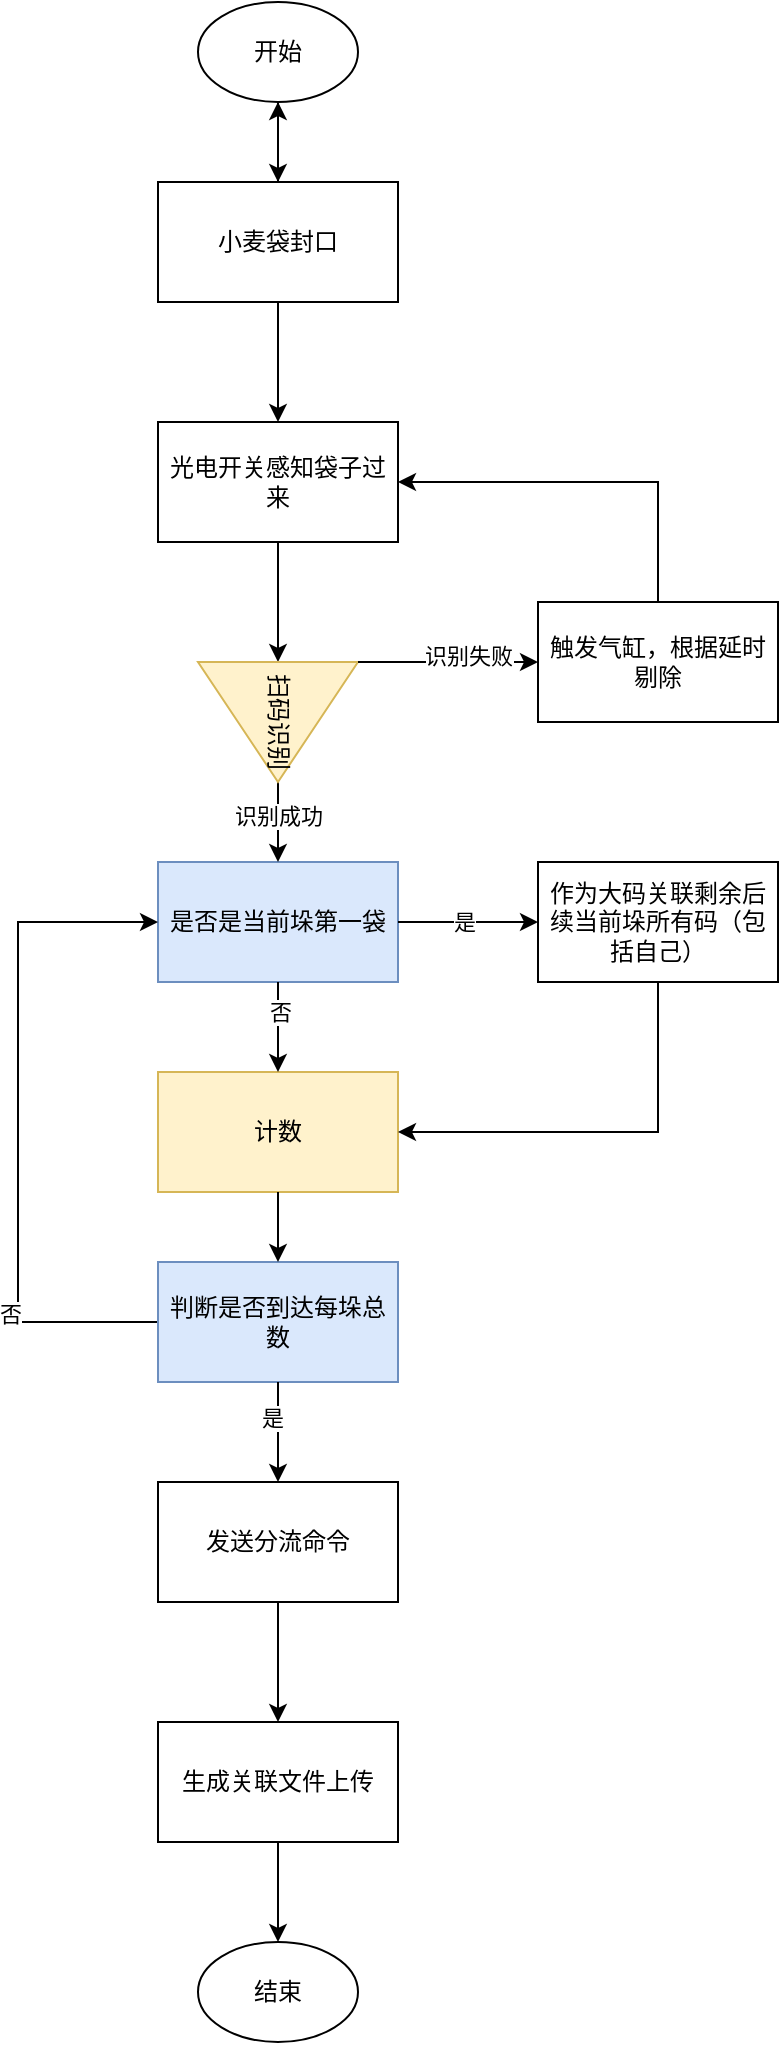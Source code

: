 <mxfile version="24.4.7" type="github">
  <diagram name="第 1 页" id="CvSamAotBjY86pEQ7Xhe">
    <mxGraphModel dx="1050" dy="541" grid="1" gridSize="10" guides="1" tooltips="1" connect="1" arrows="1" fold="1" page="1" pageScale="1" pageWidth="827" pageHeight="1169" math="0" shadow="0">
      <root>
        <mxCell id="0" />
        <mxCell id="1" parent="0" />
        <mxCell id="mf8uzUGOy32bNvfrv5qG-1" value="开始" style="ellipse;whiteSpace=wrap;html=1;" vertex="1" parent="1">
          <mxGeometry x="250" y="50" width="80" height="50" as="geometry" />
        </mxCell>
        <mxCell id="mf8uzUGOy32bNvfrv5qG-9" value="" style="edgeStyle=orthogonalEdgeStyle;rounded=0;orthogonalLoop=1;jettySize=auto;html=1;" edge="1" parent="1" source="mf8uzUGOy32bNvfrv5qG-2" target="mf8uzUGOy32bNvfrv5qG-1">
          <mxGeometry relative="1" as="geometry" />
        </mxCell>
        <mxCell id="mf8uzUGOy32bNvfrv5qG-2" value="小麦袋封口" style="rounded=0;whiteSpace=wrap;html=1;" vertex="1" parent="1">
          <mxGeometry x="230" y="140" width="120" height="60" as="geometry" />
        </mxCell>
        <mxCell id="mf8uzUGOy32bNvfrv5qG-3" value="光电开关感知袋子过来" style="rounded=0;whiteSpace=wrap;html=1;" vertex="1" parent="1">
          <mxGeometry x="230" y="260" width="120" height="60" as="geometry" />
        </mxCell>
        <mxCell id="mf8uzUGOy32bNvfrv5qG-4" value="触发气缸，根据延时剔除" style="rounded=0;whiteSpace=wrap;html=1;" vertex="1" parent="1">
          <mxGeometry x="420" y="350" width="120" height="60" as="geometry" />
        </mxCell>
        <mxCell id="mf8uzUGOy32bNvfrv5qG-5" value="是否是当前垛第一袋" style="rounded=0;whiteSpace=wrap;html=1;fillColor=#dae8fc;strokeColor=#6c8ebf;" vertex="1" parent="1">
          <mxGeometry x="230" y="480" width="120" height="60" as="geometry" />
        </mxCell>
        <mxCell id="mf8uzUGOy32bNvfrv5qG-6" value="" style="endArrow=classic;html=1;rounded=0;exitX=0.5;exitY=1;exitDx=0;exitDy=0;" edge="1" parent="1" source="mf8uzUGOy32bNvfrv5qG-1" target="mf8uzUGOy32bNvfrv5qG-2">
          <mxGeometry width="50" height="50" relative="1" as="geometry">
            <mxPoint x="390" y="410" as="sourcePoint" />
            <mxPoint x="440" y="360" as="targetPoint" />
          </mxGeometry>
        </mxCell>
        <mxCell id="mf8uzUGOy32bNvfrv5qG-7" value="" style="endArrow=classic;html=1;rounded=0;exitX=0.5;exitY=1;exitDx=0;exitDy=0;entryX=0.5;entryY=0;entryDx=0;entryDy=0;" edge="1" parent="1" source="mf8uzUGOy32bNvfrv5qG-2" target="mf8uzUGOy32bNvfrv5qG-3">
          <mxGeometry width="50" height="50" relative="1" as="geometry">
            <mxPoint x="300" y="110" as="sourcePoint" />
            <mxPoint x="300" y="150" as="targetPoint" />
          </mxGeometry>
        </mxCell>
        <mxCell id="mf8uzUGOy32bNvfrv5qG-10" value="" style="endArrow=classic;html=1;rounded=0;exitX=0.5;exitY=1;exitDx=0;exitDy=0;entryX=0;entryY=0.5;entryDx=0;entryDy=0;" edge="1" parent="1" source="mf8uzUGOy32bNvfrv5qG-3" target="mf8uzUGOy32bNvfrv5qG-23">
          <mxGeometry width="50" height="50" relative="1" as="geometry">
            <mxPoint x="300" y="210" as="sourcePoint" />
            <mxPoint x="300" y="270" as="targetPoint" />
          </mxGeometry>
        </mxCell>
        <mxCell id="mf8uzUGOy32bNvfrv5qG-11" value="" style="endArrow=classic;html=1;rounded=0;exitX=1;exitY=0.5;exitDx=0;exitDy=0;entryX=0.5;entryY=0;entryDx=0;entryDy=0;" edge="1" parent="1" source="mf8uzUGOy32bNvfrv5qG-23" target="mf8uzUGOy32bNvfrv5qG-5">
          <mxGeometry width="50" height="50" relative="1" as="geometry">
            <mxPoint x="310" y="220" as="sourcePoint" />
            <mxPoint x="310" y="280" as="targetPoint" />
          </mxGeometry>
        </mxCell>
        <mxCell id="mf8uzUGOy32bNvfrv5qG-27" value="识别成功" style="edgeLabel;html=1;align=center;verticalAlign=middle;resizable=0;points=[];" vertex="1" connectable="0" parent="mf8uzUGOy32bNvfrv5qG-11">
          <mxGeometry x="-0.15" relative="1" as="geometry">
            <mxPoint as="offset" />
          </mxGeometry>
        </mxCell>
        <mxCell id="mf8uzUGOy32bNvfrv5qG-12" value="计数" style="rounded=0;whiteSpace=wrap;html=1;fillColor=#fff2cc;strokeColor=#d6b656;" vertex="1" parent="1">
          <mxGeometry x="230" y="585" width="120" height="60" as="geometry" />
        </mxCell>
        <mxCell id="mf8uzUGOy32bNvfrv5qG-15" value="" style="endArrow=classic;html=1;rounded=0;exitX=0.5;exitY=1;exitDx=0;exitDy=0;" edge="1" parent="1" source="mf8uzUGOy32bNvfrv5qG-5" target="mf8uzUGOy32bNvfrv5qG-12">
          <mxGeometry width="50" height="50" relative="1" as="geometry">
            <mxPoint x="300" y="440" as="sourcePoint" />
            <mxPoint x="300" y="490" as="targetPoint" />
          </mxGeometry>
        </mxCell>
        <mxCell id="mf8uzUGOy32bNvfrv5qG-22" value="否" style="edgeLabel;html=1;align=center;verticalAlign=middle;resizable=0;points=[];" vertex="1" connectable="0" parent="mf8uzUGOy32bNvfrv5qG-15">
          <mxGeometry x="-0.333" y="1" relative="1" as="geometry">
            <mxPoint as="offset" />
          </mxGeometry>
        </mxCell>
        <mxCell id="mf8uzUGOy32bNvfrv5qG-16" value="作为大码关联剩余后续当前垛所有码（包括自己）" style="rounded=0;whiteSpace=wrap;html=1;" vertex="1" parent="1">
          <mxGeometry x="420" y="480" width="120" height="60" as="geometry" />
        </mxCell>
        <mxCell id="mf8uzUGOy32bNvfrv5qG-17" value="" style="endArrow=classic;html=1;rounded=0;exitX=1;exitY=0.5;exitDx=0;exitDy=0;entryX=0;entryY=0.5;entryDx=0;entryDy=0;" edge="1" parent="1" source="mf8uzUGOy32bNvfrv5qG-5" target="mf8uzUGOy32bNvfrv5qG-16">
          <mxGeometry width="50" height="50" relative="1" as="geometry">
            <mxPoint x="390" y="410" as="sourcePoint" />
            <mxPoint x="440" y="360" as="targetPoint" />
          </mxGeometry>
        </mxCell>
        <mxCell id="mf8uzUGOy32bNvfrv5qG-21" value="是" style="edgeLabel;html=1;align=center;verticalAlign=middle;resizable=0;points=[];" vertex="1" connectable="0" parent="mf8uzUGOy32bNvfrv5qG-17">
          <mxGeometry x="-0.063" relative="1" as="geometry">
            <mxPoint as="offset" />
          </mxGeometry>
        </mxCell>
        <mxCell id="mf8uzUGOy32bNvfrv5qG-18" value="" style="endArrow=classic;html=1;rounded=0;entryX=1;entryY=0.5;entryDx=0;entryDy=0;exitX=0.5;exitY=1;exitDx=0;exitDy=0;" edge="1" parent="1" source="mf8uzUGOy32bNvfrv5qG-16" target="mf8uzUGOy32bNvfrv5qG-12">
          <mxGeometry width="50" height="50" relative="1" as="geometry">
            <mxPoint x="470" y="590" as="sourcePoint" />
            <mxPoint x="540" y="560" as="targetPoint" />
            <Array as="points">
              <mxPoint x="480" y="615" />
            </Array>
          </mxGeometry>
        </mxCell>
        <mxCell id="mf8uzUGOy32bNvfrv5qG-23" value="扫码识别" style="triangle;whiteSpace=wrap;html=1;rotation=90;fillColor=#fff2cc;strokeColor=#d6b656;" vertex="1" parent="1">
          <mxGeometry x="260" y="370" width="60" height="80" as="geometry" />
        </mxCell>
        <mxCell id="mf8uzUGOy32bNvfrv5qG-25" value="" style="endArrow=classic;html=1;rounded=0;entryX=0;entryY=0.5;entryDx=0;entryDy=0;" edge="1" parent="1" target="mf8uzUGOy32bNvfrv5qG-4">
          <mxGeometry width="50" height="50" relative="1" as="geometry">
            <mxPoint x="330" y="380" as="sourcePoint" />
            <mxPoint x="390" y="360" as="targetPoint" />
            <Array as="points">
              <mxPoint x="370" y="380" />
            </Array>
          </mxGeometry>
        </mxCell>
        <mxCell id="mf8uzUGOy32bNvfrv5qG-26" value="识别失败" style="edgeLabel;html=1;align=center;verticalAlign=middle;resizable=0;points=[];" vertex="1" connectable="0" parent="mf8uzUGOy32bNvfrv5qG-25">
          <mxGeometry x="0.218" y="3" relative="1" as="geometry">
            <mxPoint as="offset" />
          </mxGeometry>
        </mxCell>
        <mxCell id="mf8uzUGOy32bNvfrv5qG-28" value="" style="endArrow=classic;html=1;rounded=0;entryX=1;entryY=0.5;entryDx=0;entryDy=0;" edge="1" parent="1" target="mf8uzUGOy32bNvfrv5qG-3">
          <mxGeometry width="50" height="50" relative="1" as="geometry">
            <mxPoint x="480" y="350" as="sourcePoint" />
            <mxPoint x="480" y="280" as="targetPoint" />
            <Array as="points">
              <mxPoint x="480" y="290" />
            </Array>
          </mxGeometry>
        </mxCell>
        <mxCell id="mf8uzUGOy32bNvfrv5qG-29" value="" style="endArrow=classic;html=1;rounded=0;exitX=0;exitY=0.5;exitDx=0;exitDy=0;entryX=0;entryY=0.5;entryDx=0;entryDy=0;" edge="1" parent="1" source="mf8uzUGOy32bNvfrv5qG-30" target="mf8uzUGOy32bNvfrv5qG-5">
          <mxGeometry width="50" height="50" relative="1" as="geometry">
            <mxPoint x="390" y="610" as="sourcePoint" />
            <mxPoint x="440" y="560" as="targetPoint" />
            <Array as="points">
              <mxPoint x="160" y="710" />
              <mxPoint x="160" y="615" />
              <mxPoint x="160" y="510" />
            </Array>
          </mxGeometry>
        </mxCell>
        <mxCell id="mf8uzUGOy32bNvfrv5qG-34" value="否" style="edgeLabel;html=1;align=center;verticalAlign=middle;resizable=0;points=[];" vertex="1" connectable="0" parent="mf8uzUGOy32bNvfrv5qG-29">
          <mxGeometry x="-0.564" y="4" relative="1" as="geometry">
            <mxPoint as="offset" />
          </mxGeometry>
        </mxCell>
        <mxCell id="mf8uzUGOy32bNvfrv5qG-30" value="判断是否到达每垛总数" style="rounded=0;whiteSpace=wrap;html=1;fillColor=#dae8fc;strokeColor=#6c8ebf;" vertex="1" parent="1">
          <mxGeometry x="230" y="680" width="120" height="60" as="geometry" />
        </mxCell>
        <mxCell id="mf8uzUGOy32bNvfrv5qG-31" value="" style="endArrow=classic;html=1;rounded=0;exitX=0.5;exitY=1;exitDx=0;exitDy=0;entryX=0.5;entryY=0;entryDx=0;entryDy=0;" edge="1" parent="1" source="mf8uzUGOy32bNvfrv5qG-12" target="mf8uzUGOy32bNvfrv5qG-30">
          <mxGeometry width="50" height="50" relative="1" as="geometry">
            <mxPoint x="390" y="710" as="sourcePoint" />
            <mxPoint x="440" y="660" as="targetPoint" />
          </mxGeometry>
        </mxCell>
        <mxCell id="mf8uzUGOy32bNvfrv5qG-32" value="发送分流命令" style="rounded=0;whiteSpace=wrap;html=1;" vertex="1" parent="1">
          <mxGeometry x="230" y="790" width="120" height="60" as="geometry" />
        </mxCell>
        <mxCell id="mf8uzUGOy32bNvfrv5qG-33" value="" style="endArrow=classic;html=1;rounded=0;exitX=0.5;exitY=1;exitDx=0;exitDy=0;entryX=0.5;entryY=0;entryDx=0;entryDy=0;" edge="1" parent="1" source="mf8uzUGOy32bNvfrv5qG-30" target="mf8uzUGOy32bNvfrv5qG-32">
          <mxGeometry width="50" height="50" relative="1" as="geometry">
            <mxPoint x="390" y="710" as="sourcePoint" />
            <mxPoint x="440" y="660" as="targetPoint" />
          </mxGeometry>
        </mxCell>
        <mxCell id="mf8uzUGOy32bNvfrv5qG-38" value="是" style="edgeLabel;html=1;align=center;verticalAlign=middle;resizable=0;points=[];" vertex="1" connectable="0" parent="mf8uzUGOy32bNvfrv5qG-33">
          <mxGeometry x="-0.28" y="-3" relative="1" as="geometry">
            <mxPoint as="offset" />
          </mxGeometry>
        </mxCell>
        <mxCell id="mf8uzUGOy32bNvfrv5qG-41" value="结束" style="ellipse;whiteSpace=wrap;html=1;" vertex="1" parent="1">
          <mxGeometry x="250" y="1020" width="80" height="50" as="geometry" />
        </mxCell>
        <mxCell id="mf8uzUGOy32bNvfrv5qG-42" value="" style="endArrow=classic;html=1;rounded=0;entryX=0.5;entryY=0;entryDx=0;entryDy=0;" edge="1" parent="1" target="mf8uzUGOy32bNvfrv5qG-41">
          <mxGeometry width="50" height="50" relative="1" as="geometry">
            <mxPoint x="290" y="940" as="sourcePoint" />
            <mxPoint x="420" y="820" as="targetPoint" />
          </mxGeometry>
        </mxCell>
        <mxCell id="mf8uzUGOy32bNvfrv5qG-43" value="生成关联文件上传" style="rounded=0;whiteSpace=wrap;html=1;" vertex="1" parent="1">
          <mxGeometry x="230" y="910" width="120" height="60" as="geometry" />
        </mxCell>
        <mxCell id="mf8uzUGOy32bNvfrv5qG-44" value="" style="endArrow=classic;html=1;rounded=0;exitX=0.5;exitY=1;exitDx=0;exitDy=0;entryX=0.5;entryY=0;entryDx=0;entryDy=0;" edge="1" parent="1" source="mf8uzUGOy32bNvfrv5qG-32" target="mf8uzUGOy32bNvfrv5qG-43">
          <mxGeometry width="50" height="50" relative="1" as="geometry">
            <mxPoint x="380" y="960" as="sourcePoint" />
            <mxPoint x="430" y="910" as="targetPoint" />
          </mxGeometry>
        </mxCell>
      </root>
    </mxGraphModel>
  </diagram>
</mxfile>

